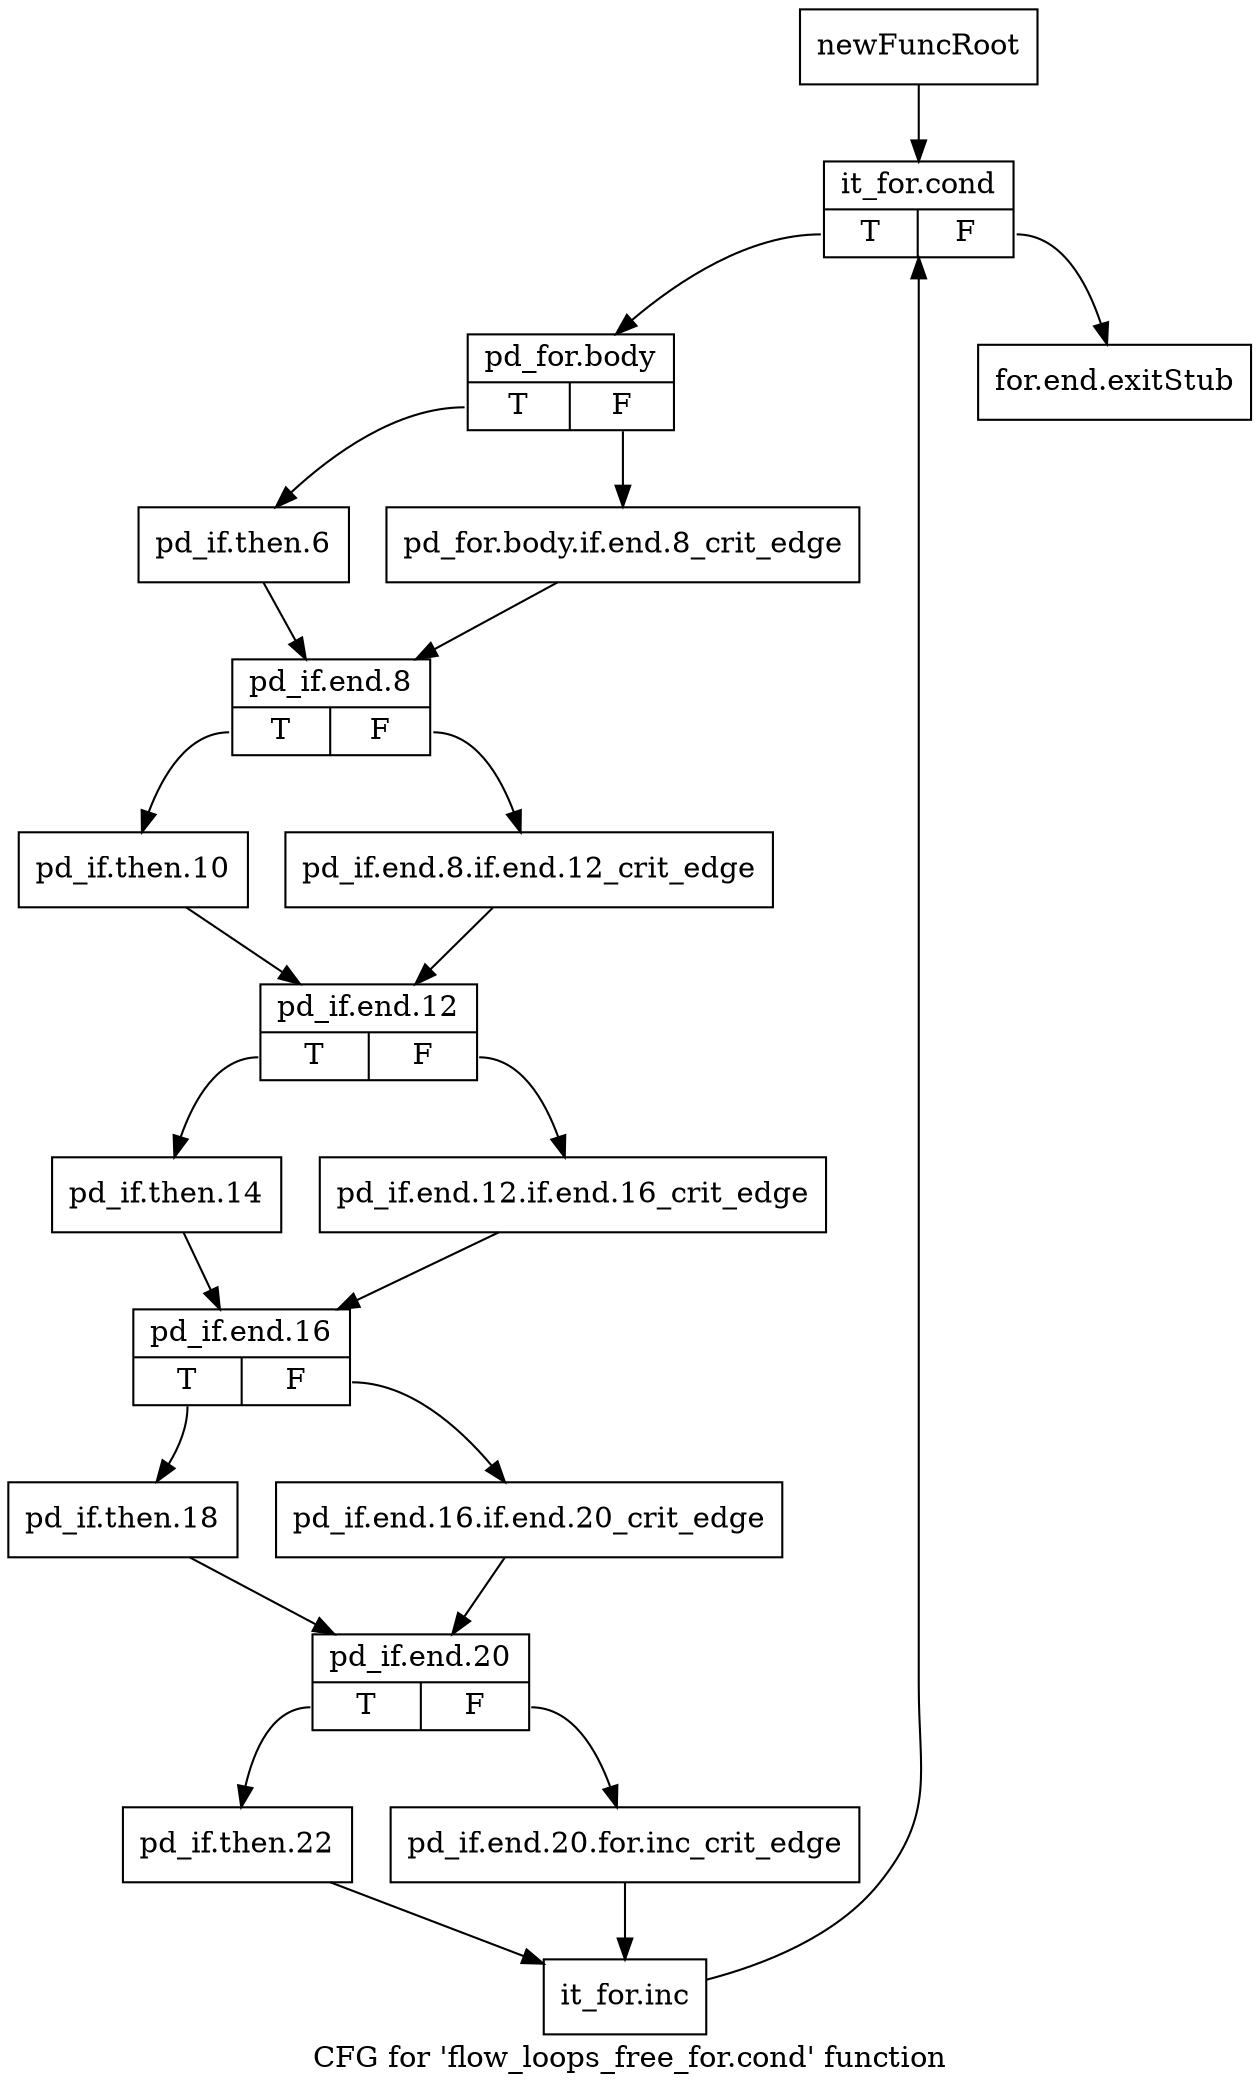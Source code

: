 digraph "CFG for 'flow_loops_free_for.cond' function" {
	label="CFG for 'flow_loops_free_for.cond' function";

	Node0xa54c5e0 [shape=record,label="{newFuncRoot}"];
	Node0xa54c5e0 -> Node0xa54c680;
	Node0xa54c630 [shape=record,label="{for.end.exitStub}"];
	Node0xa54c680 [shape=record,label="{it_for.cond|{<s0>T|<s1>F}}"];
	Node0xa54c680:s0 -> Node0xa54c6d0;
	Node0xa54c680:s1 -> Node0xa54c630;
	Node0xa54c6d0 [shape=record,label="{pd_for.body|{<s0>T|<s1>F}}"];
	Node0xa54c6d0:s0 -> Node0xa54c770;
	Node0xa54c6d0:s1 -> Node0xa54c720;
	Node0xa54c720 [shape=record,label="{pd_for.body.if.end.8_crit_edge}"];
	Node0xa54c720 -> Node0xa54cff0;
	Node0xa54c770 [shape=record,label="{pd_if.then.6}"];
	Node0xa54c770 -> Node0xa54cff0;
	Node0xa54cff0 [shape=record,label="{pd_if.end.8|{<s0>T|<s1>F}}"];
	Node0xa54cff0:s0 -> Node0xa54d090;
	Node0xa54cff0:s1 -> Node0xa54d040;
	Node0xa54d040 [shape=record,label="{pd_if.end.8.if.end.12_crit_edge}"];
	Node0xa54d040 -> Node0xa54d0e0;
	Node0xa54d090 [shape=record,label="{pd_if.then.10}"];
	Node0xa54d090 -> Node0xa54d0e0;
	Node0xa54d0e0 [shape=record,label="{pd_if.end.12|{<s0>T|<s1>F}}"];
	Node0xa54d0e0:s0 -> Node0xa54d180;
	Node0xa54d0e0:s1 -> Node0xa54d130;
	Node0xa54d130 [shape=record,label="{pd_if.end.12.if.end.16_crit_edge}"];
	Node0xa54d130 -> Node0xa54d1d0;
	Node0xa54d180 [shape=record,label="{pd_if.then.14}"];
	Node0xa54d180 -> Node0xa54d1d0;
	Node0xa54d1d0 [shape=record,label="{pd_if.end.16|{<s0>T|<s1>F}}"];
	Node0xa54d1d0:s0 -> Node0xa54d270;
	Node0xa54d1d0:s1 -> Node0xa54d220;
	Node0xa54d220 [shape=record,label="{pd_if.end.16.if.end.20_crit_edge}"];
	Node0xa54d220 -> Node0xa54d2c0;
	Node0xa54d270 [shape=record,label="{pd_if.then.18}"];
	Node0xa54d270 -> Node0xa54d2c0;
	Node0xa54d2c0 [shape=record,label="{pd_if.end.20|{<s0>T|<s1>F}}"];
	Node0xa54d2c0:s0 -> Node0xa54d360;
	Node0xa54d2c0:s1 -> Node0xa54d310;
	Node0xa54d310 [shape=record,label="{pd_if.end.20.for.inc_crit_edge}"];
	Node0xa54d310 -> Node0xa54d3b0;
	Node0xa54d360 [shape=record,label="{pd_if.then.22}"];
	Node0xa54d360 -> Node0xa54d3b0;
	Node0xa54d3b0 [shape=record,label="{it_for.inc}"];
	Node0xa54d3b0 -> Node0xa54c680;
}
